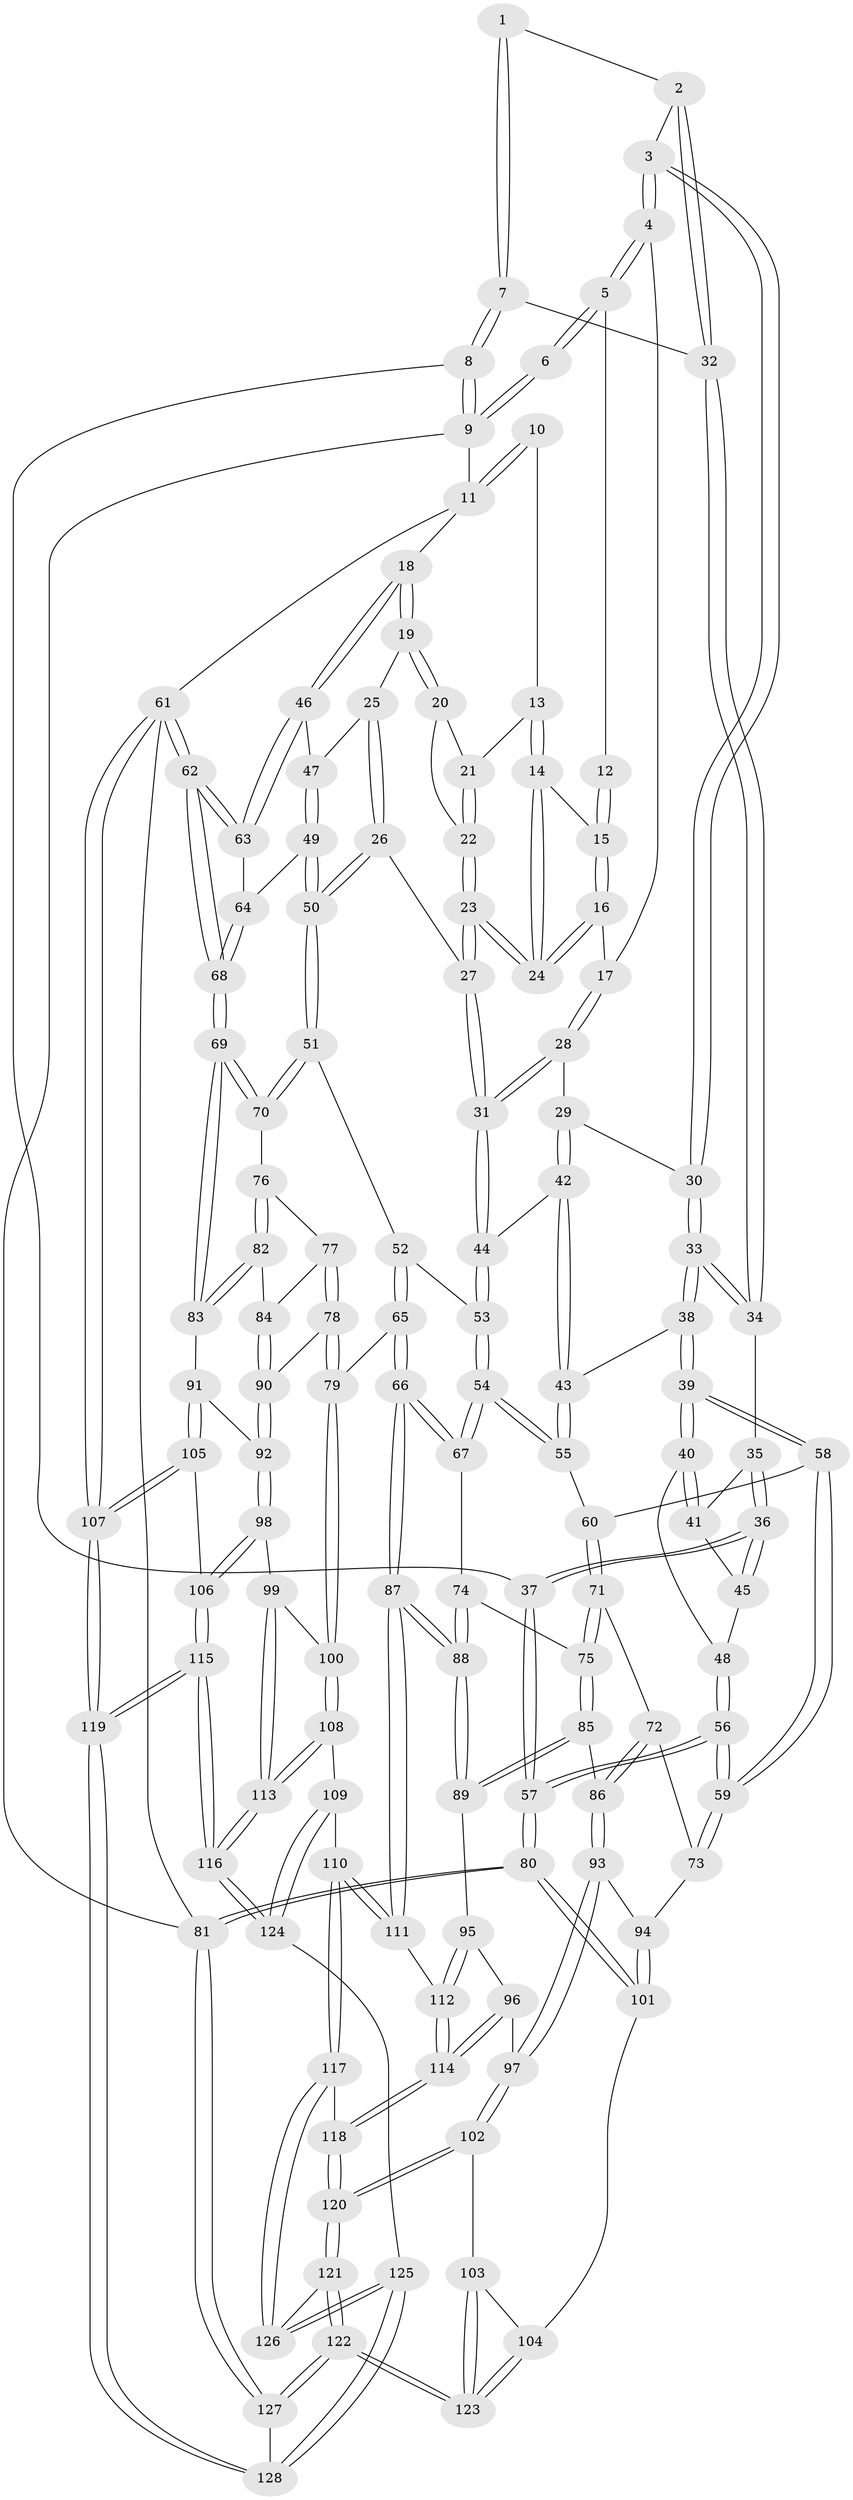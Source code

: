 // coarse degree distribution, {3: 0.12359550561797752, 6: 0.16853932584269662, 2: 0.011235955056179775, 5: 0.34831460674157305, 8: 0.02247191011235955, 4: 0.30337078651685395, 7: 0.011235955056179775, 9: 0.011235955056179775}
// Generated by graph-tools (version 1.1) at 2025/21/03/04/25 18:21:13]
// undirected, 128 vertices, 317 edges
graph export_dot {
graph [start="1"]
  node [color=gray90,style=filled];
  1 [pos="+0.07976542303020771+0.013003971032317284"];
  2 [pos="+0.21259713374922873+0.10070807426420415"];
  3 [pos="+0.29065989430650796+0.046848181819063466"];
  4 [pos="+0.30467948257492244+0.008711542651874524"];
  5 [pos="+0.34539590255948766+0"];
  6 [pos="+0+0"];
  7 [pos="+0.05512405737007653+0.1298120700652177"];
  8 [pos="+0+0.22619346552249833"];
  9 [pos="+0+0"];
  10 [pos="+0.7402610581228957+0"];
  11 [pos="+1+0"];
  12 [pos="+0.378304111533074+0"];
  13 [pos="+0.6302958466939406+0.04294685608667083"];
  14 [pos="+0.6091712249944341+0.057946031853963596"];
  15 [pos="+0.5171353386920226+0.05820463399656635"];
  16 [pos="+0.5063270095169062+0.1180771933765559"];
  17 [pos="+0.48378916748263695+0.12968365226407974"];
  18 [pos="+1+0"];
  19 [pos="+0.881502578198272+0.0552598902211741"];
  20 [pos="+0.7340826587495763+0.09696756330075454"];
  21 [pos="+0.6396794519537466+0.0553126147840274"];
  22 [pos="+0.6724764482526737+0.13476539113462133"];
  23 [pos="+0.6270125434661687+0.24106414890890135"];
  24 [pos="+0.5879373942105339+0.17460400577919866"];
  25 [pos="+0.7061351679626366+0.24336621840365663"];
  26 [pos="+0.6699277537652761+0.26706216330649263"];
  27 [pos="+0.6299980086449158+0.25786331976629195"];
  28 [pos="+0.43109145067321236+0.20345590846237974"];
  29 [pos="+0.4211967699011605+0.20759536031011153"];
  30 [pos="+0.360465935339656+0.19408092804434088"];
  31 [pos="+0.623327323197376+0.2625485513256565"];
  32 [pos="+0.17034715505743875+0.15055339646596733"];
  33 [pos="+0.286737354430831+0.2992200720631365"];
  34 [pos="+0.17227337650193428+0.18937519388397814"];
  35 [pos="+0.1599084016187214+0.20699203615888018"];
  36 [pos="+0+0.2774983146471141"];
  37 [pos="+0+0.2750709377639176"];
  38 [pos="+0.28532577832232225+0.3537045116055375"];
  39 [pos="+0.26890703865967125+0.380328381118002"];
  40 [pos="+0.17955590528465676+0.35664396228369993"];
  41 [pos="+0.14215754121005905+0.26036023437251277"];
  42 [pos="+0.44882477266990756+0.32940525939170645"];
  43 [pos="+0.43757721931281984+0.34577812517642587"];
  44 [pos="+0.6016628144423144+0.2912537788511865"];
  45 [pos="+0.07088482660314671+0.2984879348245245"];
  46 [pos="+1+0"];
  47 [pos="+0.9132449856635505+0.25505494992736927"];
  48 [pos="+0.1397505620225117+0.36433229442081305"];
  49 [pos="+0.8077530891425172+0.411610802267594"];
  50 [pos="+0.8008759560817905+0.41448705983158857"];
  51 [pos="+0.7806713351865663+0.45572117230285464"];
  52 [pos="+0.6685702792177176+0.46680699921710955"];
  53 [pos="+0.578535200889561+0.42038376596938504"];
  54 [pos="+0.4982222387807812+0.4792900159216736"];
  55 [pos="+0.47861217730022915+0.4639745957246942"];
  56 [pos="+0+0.5750263208162105"];
  57 [pos="+0+0.5928018802443715"];
  58 [pos="+0.27319374742633823+0.4498585474724556"];
  59 [pos="+0.03912271088610456+0.5592768026151353"];
  60 [pos="+0.28497198161631293+0.4641149366130589"];
  61 [pos="+1+1"];
  62 [pos="+1+0.5458600936449536"];
  63 [pos="+1+0.3237556397558053"];
  64 [pos="+0.8207819982665167+0.41498507846296223"];
  65 [pos="+0.5766880212718714+0.6330476400317513"];
  66 [pos="+0.5574270007015473+0.6361715456005664"];
  67 [pos="+0.49952810297244393+0.4948022153979352"];
  68 [pos="+1+0.5527182756212708"];
  69 [pos="+1+0.593530489335993"];
  70 [pos="+0.7810345078302176+0.4594644514232602"];
  71 [pos="+0.3017002266554496+0.5337515974389401"];
  72 [pos="+0.2712776350245415+0.5737866284208767"];
  73 [pos="+0.19293706081496223+0.6125884981308263"];
  74 [pos="+0.35573510381279816+0.5776913957138889"];
  75 [pos="+0.35142447182410674+0.5771832968536804"];
  76 [pos="+0.7818805374063968+0.4812005161572652"];
  77 [pos="+0.7628796993830674+0.5428382750240377"];
  78 [pos="+0.7327086496548867+0.6080724715259456"];
  79 [pos="+0.6894675796422277+0.647270965575602"];
  80 [pos="+0+0.788987603447319"];
  81 [pos="+0+1"];
  82 [pos="+0.9081022806391837+0.5960137324195803"];
  83 [pos="+0.9867603760343041+0.6144809259364238"];
  84 [pos="+0.8570494216055292+0.6175813679298738"];
  85 [pos="+0.3363224785216169+0.6522065679138027"];
  86 [pos="+0.2713951680553837+0.6514436085223377"];
  87 [pos="+0.5234908091406062+0.6784091549007535"];
  88 [pos="+0.4989442969418132+0.6717611999880777"];
  89 [pos="+0.3486625689950525+0.6860754701464327"];
  90 [pos="+0.8263287512175438+0.6469768728017906"];
  91 [pos="+0.9747636569608328+0.6313851676986775"];
  92 [pos="+0.8403053493552665+0.6871821985649477"];
  93 [pos="+0.24796776398337964+0.678726723853459"];
  94 [pos="+0.21787010613131982+0.6612784977179132"];
  95 [pos="+0.331244691612183+0.720302725577591"];
  96 [pos="+0.3185904325358369+0.7390001115971708"];
  97 [pos="+0.26946908366223454+0.7597773750539994"];
  98 [pos="+0.8274081794796947+0.7398100973734086"];
  99 [pos="+0.7558239115623239+0.7305523966976671"];
  100 [pos="+0.7071590142124528+0.6823893041130847"];
  101 [pos="+0.032556128247726246+0.7950975188976442"];
  102 [pos="+0.2402525725758108+0.8037634521958817"];
  103 [pos="+0.1971258766353533+0.8106951011967867"];
  104 [pos="+0.13023696773623114+0.8091666158931927"];
  105 [pos="+0.9185657993048527+0.7665641503808994"];
  106 [pos="+0.8506914981817683+0.7636669446395677"];
  107 [pos="+1+1"];
  108 [pos="+0.6361803037131962+0.8469405024127699"];
  109 [pos="+0.6263102377803001+0.8418254962038404"];
  110 [pos="+0.5586749803135543+0.7868989378349156"];
  111 [pos="+0.5211719072398007+0.6988993488023291"];
  112 [pos="+0.47204213314905963+0.7382476532672451"];
  113 [pos="+0.7038547629653507+0.9135493542010016"];
  114 [pos="+0.41480543828423844+0.7922075693395634"];
  115 [pos="+0.7575238328867271+0.9968556690614551"];
  116 [pos="+0.7267336747668973+0.9567935262243403"];
  117 [pos="+0.47444521480582047+0.8914422920604563"];
  118 [pos="+0.4141396933846009+0.795257075411232"];
  119 [pos="+0.8670590896260465+1"];
  120 [pos="+0.32718279620811996+0.8890571541449722"];
  121 [pos="+0.3361272027294345+0.9183572848787807"];
  122 [pos="+0.25837467704178274+1"];
  123 [pos="+0.24521907312380448+1"];
  124 [pos="+0.49972934705591304+0.9338554174834824"];
  125 [pos="+0.4796894339555498+0.9376773067672671"];
  126 [pos="+0.4688259574779168+0.9240384540641187"];
  127 [pos="+0.2269123383926411+1"];
  128 [pos="+0.5094106670314514+1"];
  1 -- 2;
  1 -- 7;
  1 -- 7;
  2 -- 3;
  2 -- 32;
  2 -- 32;
  3 -- 4;
  3 -- 4;
  3 -- 30;
  3 -- 30;
  4 -- 5;
  4 -- 5;
  4 -- 17;
  5 -- 6;
  5 -- 6;
  5 -- 12;
  6 -- 9;
  6 -- 9;
  7 -- 8;
  7 -- 8;
  7 -- 32;
  8 -- 9;
  8 -- 9;
  8 -- 37;
  9 -- 11;
  9 -- 81;
  10 -- 11;
  10 -- 11;
  10 -- 13;
  11 -- 18;
  11 -- 61;
  12 -- 15;
  12 -- 15;
  13 -- 14;
  13 -- 14;
  13 -- 21;
  14 -- 15;
  14 -- 24;
  14 -- 24;
  15 -- 16;
  15 -- 16;
  16 -- 17;
  16 -- 24;
  16 -- 24;
  17 -- 28;
  17 -- 28;
  18 -- 19;
  18 -- 19;
  18 -- 46;
  18 -- 46;
  19 -- 20;
  19 -- 20;
  19 -- 25;
  20 -- 21;
  20 -- 22;
  21 -- 22;
  21 -- 22;
  22 -- 23;
  22 -- 23;
  23 -- 24;
  23 -- 24;
  23 -- 27;
  23 -- 27;
  25 -- 26;
  25 -- 26;
  25 -- 47;
  26 -- 27;
  26 -- 50;
  26 -- 50;
  27 -- 31;
  27 -- 31;
  28 -- 29;
  28 -- 31;
  28 -- 31;
  29 -- 30;
  29 -- 42;
  29 -- 42;
  30 -- 33;
  30 -- 33;
  31 -- 44;
  31 -- 44;
  32 -- 34;
  32 -- 34;
  33 -- 34;
  33 -- 34;
  33 -- 38;
  33 -- 38;
  34 -- 35;
  35 -- 36;
  35 -- 36;
  35 -- 41;
  36 -- 37;
  36 -- 37;
  36 -- 45;
  36 -- 45;
  37 -- 57;
  37 -- 57;
  38 -- 39;
  38 -- 39;
  38 -- 43;
  39 -- 40;
  39 -- 40;
  39 -- 58;
  39 -- 58;
  40 -- 41;
  40 -- 41;
  40 -- 48;
  41 -- 45;
  42 -- 43;
  42 -- 43;
  42 -- 44;
  43 -- 55;
  43 -- 55;
  44 -- 53;
  44 -- 53;
  45 -- 48;
  46 -- 47;
  46 -- 63;
  46 -- 63;
  47 -- 49;
  47 -- 49;
  48 -- 56;
  48 -- 56;
  49 -- 50;
  49 -- 50;
  49 -- 64;
  50 -- 51;
  50 -- 51;
  51 -- 52;
  51 -- 70;
  51 -- 70;
  52 -- 53;
  52 -- 65;
  52 -- 65;
  53 -- 54;
  53 -- 54;
  54 -- 55;
  54 -- 55;
  54 -- 67;
  54 -- 67;
  55 -- 60;
  56 -- 57;
  56 -- 57;
  56 -- 59;
  56 -- 59;
  57 -- 80;
  57 -- 80;
  58 -- 59;
  58 -- 59;
  58 -- 60;
  59 -- 73;
  59 -- 73;
  60 -- 71;
  60 -- 71;
  61 -- 62;
  61 -- 62;
  61 -- 107;
  61 -- 107;
  61 -- 81;
  62 -- 63;
  62 -- 63;
  62 -- 68;
  62 -- 68;
  63 -- 64;
  64 -- 68;
  64 -- 68;
  65 -- 66;
  65 -- 66;
  65 -- 79;
  66 -- 67;
  66 -- 67;
  66 -- 87;
  66 -- 87;
  67 -- 74;
  68 -- 69;
  68 -- 69;
  69 -- 70;
  69 -- 70;
  69 -- 83;
  69 -- 83;
  70 -- 76;
  71 -- 72;
  71 -- 75;
  71 -- 75;
  72 -- 73;
  72 -- 86;
  72 -- 86;
  73 -- 94;
  74 -- 75;
  74 -- 88;
  74 -- 88;
  75 -- 85;
  75 -- 85;
  76 -- 77;
  76 -- 82;
  76 -- 82;
  77 -- 78;
  77 -- 78;
  77 -- 84;
  78 -- 79;
  78 -- 79;
  78 -- 90;
  79 -- 100;
  79 -- 100;
  80 -- 81;
  80 -- 81;
  80 -- 101;
  80 -- 101;
  81 -- 127;
  81 -- 127;
  82 -- 83;
  82 -- 83;
  82 -- 84;
  83 -- 91;
  84 -- 90;
  84 -- 90;
  85 -- 86;
  85 -- 89;
  85 -- 89;
  86 -- 93;
  86 -- 93;
  87 -- 88;
  87 -- 88;
  87 -- 111;
  87 -- 111;
  88 -- 89;
  88 -- 89;
  89 -- 95;
  90 -- 92;
  90 -- 92;
  91 -- 92;
  91 -- 105;
  91 -- 105;
  92 -- 98;
  92 -- 98;
  93 -- 94;
  93 -- 97;
  93 -- 97;
  94 -- 101;
  94 -- 101;
  95 -- 96;
  95 -- 112;
  95 -- 112;
  96 -- 97;
  96 -- 114;
  96 -- 114;
  97 -- 102;
  97 -- 102;
  98 -- 99;
  98 -- 106;
  98 -- 106;
  99 -- 100;
  99 -- 113;
  99 -- 113;
  100 -- 108;
  100 -- 108;
  101 -- 104;
  102 -- 103;
  102 -- 120;
  102 -- 120;
  103 -- 104;
  103 -- 123;
  103 -- 123;
  104 -- 123;
  104 -- 123;
  105 -- 106;
  105 -- 107;
  105 -- 107;
  106 -- 115;
  106 -- 115;
  107 -- 119;
  107 -- 119;
  108 -- 109;
  108 -- 113;
  108 -- 113;
  109 -- 110;
  109 -- 124;
  109 -- 124;
  110 -- 111;
  110 -- 111;
  110 -- 117;
  110 -- 117;
  111 -- 112;
  112 -- 114;
  112 -- 114;
  113 -- 116;
  113 -- 116;
  114 -- 118;
  114 -- 118;
  115 -- 116;
  115 -- 116;
  115 -- 119;
  115 -- 119;
  116 -- 124;
  116 -- 124;
  117 -- 118;
  117 -- 126;
  117 -- 126;
  118 -- 120;
  118 -- 120;
  119 -- 128;
  119 -- 128;
  120 -- 121;
  120 -- 121;
  121 -- 122;
  121 -- 122;
  121 -- 126;
  122 -- 123;
  122 -- 123;
  122 -- 127;
  122 -- 127;
  124 -- 125;
  125 -- 126;
  125 -- 126;
  125 -- 128;
  125 -- 128;
  127 -- 128;
}
